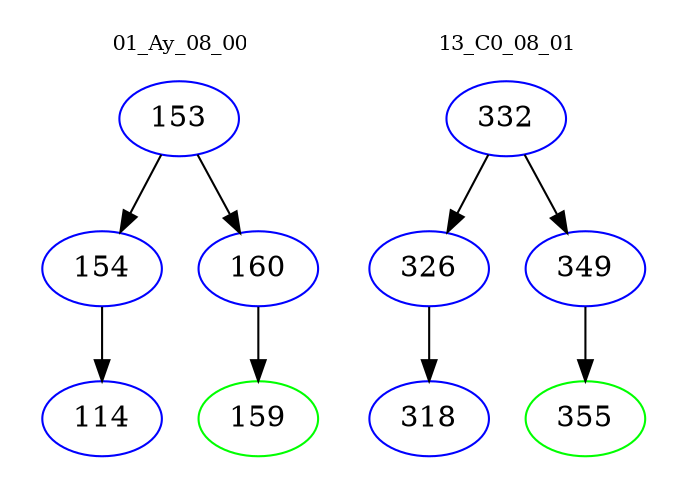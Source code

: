 digraph{
subgraph cluster_0 {
color = white
label = "01_Ay_08_00";
fontsize=10;
T0_153 [label="153", color="blue"]
T0_153 -> T0_154 [color="black"]
T0_154 [label="154", color="blue"]
T0_154 -> T0_114 [color="black"]
T0_114 [label="114", color="blue"]
T0_153 -> T0_160 [color="black"]
T0_160 [label="160", color="blue"]
T0_160 -> T0_159 [color="black"]
T0_159 [label="159", color="green"]
}
subgraph cluster_1 {
color = white
label = "13_C0_08_01";
fontsize=10;
T1_332 [label="332", color="blue"]
T1_332 -> T1_326 [color="black"]
T1_326 [label="326", color="blue"]
T1_326 -> T1_318 [color="black"]
T1_318 [label="318", color="blue"]
T1_332 -> T1_349 [color="black"]
T1_349 [label="349", color="blue"]
T1_349 -> T1_355 [color="black"]
T1_355 [label="355", color="green"]
}
}
